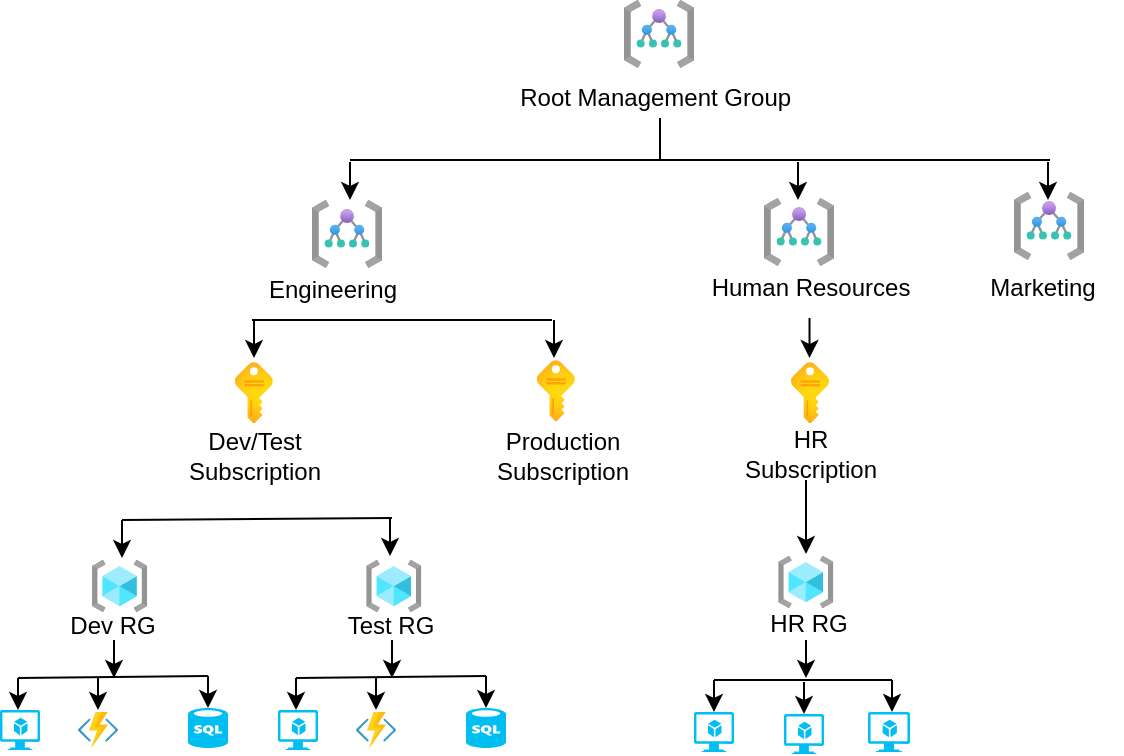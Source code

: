 <mxfile version="23.1.1" type="github">
  <diagram name="Page-1" id="YUg51YRyQOMzpjEEcBmc">
    <mxGraphModel dx="989" dy="514" grid="1" gridSize="10" guides="1" tooltips="1" connect="1" arrows="1" fold="1" page="1" pageScale="1" pageWidth="827" pageHeight="1169" math="0" shadow="0">
      <root>
        <mxCell id="0" />
        <mxCell id="1" parent="0" />
        <mxCell id="PDwYAwocvKIvMMs1OFHz-1" value="" style="image;aspect=fixed;html=1;points=[];align=center;fontSize=12;image=img/lib/azure2/general/Management_Groups.svg;" vertex="1" parent="1">
          <mxGeometry x="396" y="120" width="35.06" height="34" as="geometry" />
        </mxCell>
        <mxCell id="PDwYAwocvKIvMMs1OFHz-2" value="" style="endArrow=none;html=1;rounded=0;" edge="1" parent="1">
          <mxGeometry width="50" height="50" relative="1" as="geometry">
            <mxPoint x="414" y="200" as="sourcePoint" />
            <mxPoint x="414" y="179" as="targetPoint" />
          </mxGeometry>
        </mxCell>
        <mxCell id="PDwYAwocvKIvMMs1OFHz-3" value="" style="endArrow=none;html=1;rounded=0;" edge="1" parent="1">
          <mxGeometry width="50" height="50" relative="1" as="geometry">
            <mxPoint x="259" y="200" as="sourcePoint" />
            <mxPoint x="609" y="200" as="targetPoint" />
          </mxGeometry>
        </mxCell>
        <mxCell id="PDwYAwocvKIvMMs1OFHz-6" value="" style="image;aspect=fixed;html=1;points=[];align=center;fontSize=12;image=img/lib/azure2/general/Subscriptions.svg;" vertex="1" parent="1">
          <mxGeometry x="201.41" y="301" width="19" height="30.66" as="geometry" />
        </mxCell>
        <mxCell id="PDwYAwocvKIvMMs1OFHz-7" value="Root Management Group&amp;nbsp;" style="text;html=1;align=center;verticalAlign=middle;resizable=0;points=[];autosize=1;strokeColor=none;fillColor=none;" vertex="1" parent="1">
          <mxGeometry x="333" y="154" width="160" height="30" as="geometry" />
        </mxCell>
        <mxCell id="PDwYAwocvKIvMMs1OFHz-8" value="" style="image;aspect=fixed;html=1;points=[];align=center;fontSize=12;image=img/lib/azure2/general/Management_Groups.svg;" vertex="1" parent="1">
          <mxGeometry x="240" y="220" width="35.06" height="34" as="geometry" />
        </mxCell>
        <mxCell id="PDwYAwocvKIvMMs1OFHz-9" value="" style="image;aspect=fixed;html=1;points=[];align=center;fontSize=12;image=img/lib/azure2/general/Management_Groups.svg;" vertex="1" parent="1">
          <mxGeometry x="466" y="219" width="35.06" height="34" as="geometry" />
        </mxCell>
        <mxCell id="PDwYAwocvKIvMMs1OFHz-10" value="" style="image;aspect=fixed;html=1;points=[];align=center;fontSize=12;image=img/lib/azure2/general/Management_Groups.svg;" vertex="1" parent="1">
          <mxGeometry x="591" y="216" width="35.06" height="34" as="geometry" />
        </mxCell>
        <mxCell id="PDwYAwocvKIvMMs1OFHz-11" value="Engineering" style="text;html=1;align=center;verticalAlign=middle;resizable=0;points=[];autosize=1;strokeColor=none;fillColor=none;" vertex="1" parent="1">
          <mxGeometry x="205" y="250" width="90" height="30" as="geometry" />
        </mxCell>
        <mxCell id="PDwYAwocvKIvMMs1OFHz-12" value="Human Resources" style="text;html=1;align=center;verticalAlign=middle;resizable=0;points=[];autosize=1;strokeColor=none;fillColor=none;" vertex="1" parent="1">
          <mxGeometry x="429" y="249" width="120" height="30" as="geometry" />
        </mxCell>
        <mxCell id="PDwYAwocvKIvMMs1OFHz-13" value="Marketing" style="text;html=1;align=center;verticalAlign=middle;resizable=0;points=[];autosize=1;strokeColor=none;fillColor=none;" vertex="1" parent="1">
          <mxGeometry x="565" y="249" width="80" height="30" as="geometry" />
        </mxCell>
        <mxCell id="PDwYAwocvKIvMMs1OFHz-14" value="" style="endArrow=classic;html=1;rounded=0;" edge="1" parent="1">
          <mxGeometry width="50" height="50" relative="1" as="geometry">
            <mxPoint x="608" y="201" as="sourcePoint" />
            <mxPoint x="608" y="220" as="targetPoint" />
          </mxGeometry>
        </mxCell>
        <mxCell id="PDwYAwocvKIvMMs1OFHz-15" value="" style="endArrow=classic;html=1;rounded=0;" edge="1" parent="1">
          <mxGeometry width="50" height="50" relative="1" as="geometry">
            <mxPoint x="483" y="201" as="sourcePoint" />
            <mxPoint x="483" y="220" as="targetPoint" />
          </mxGeometry>
        </mxCell>
        <mxCell id="PDwYAwocvKIvMMs1OFHz-16" value="" style="endArrow=classic;html=1;rounded=0;" edge="1" parent="1">
          <mxGeometry width="50" height="50" relative="1" as="geometry">
            <mxPoint x="259" y="201" as="sourcePoint" />
            <mxPoint x="259" y="220" as="targetPoint" />
          </mxGeometry>
        </mxCell>
        <mxCell id="PDwYAwocvKIvMMs1OFHz-17" value="" style="image;aspect=fixed;html=1;points=[];align=center;fontSize=12;image=img/lib/azure2/general/Subscriptions.svg;" vertex="1" parent="1">
          <mxGeometry x="352.41" y="300" width="19" height="30.66" as="geometry" />
        </mxCell>
        <mxCell id="PDwYAwocvKIvMMs1OFHz-19" value="" style="endArrow=none;html=1;rounded=0;" edge="1" parent="1">
          <mxGeometry width="50" height="50" relative="1" as="geometry">
            <mxPoint x="210" y="280" as="sourcePoint" />
            <mxPoint x="360" y="280" as="targetPoint" />
          </mxGeometry>
        </mxCell>
        <mxCell id="PDwYAwocvKIvMMs1OFHz-20" value="" style="endArrow=classic;html=1;rounded=0;" edge="1" parent="1">
          <mxGeometry width="50" height="50" relative="1" as="geometry">
            <mxPoint x="211" y="280" as="sourcePoint" />
            <mxPoint x="211" y="299" as="targetPoint" />
          </mxGeometry>
        </mxCell>
        <mxCell id="PDwYAwocvKIvMMs1OFHz-21" value="" style="endArrow=classic;html=1;rounded=0;" edge="1" parent="1">
          <mxGeometry width="50" height="50" relative="1" as="geometry">
            <mxPoint x="361" y="280" as="sourcePoint" />
            <mxPoint x="361" y="299" as="targetPoint" />
          </mxGeometry>
        </mxCell>
        <mxCell id="PDwYAwocvKIvMMs1OFHz-22" value="Dev/Test&lt;br&gt;Subscription" style="text;html=1;align=center;verticalAlign=middle;resizable=0;points=[];autosize=1;strokeColor=none;fillColor=none;" vertex="1" parent="1">
          <mxGeometry x="165.7" y="328" width="90" height="40" as="geometry" />
        </mxCell>
        <mxCell id="PDwYAwocvKIvMMs1OFHz-23" value="Production&lt;br&gt;Subscription" style="text;html=1;align=center;verticalAlign=middle;resizable=0;points=[];autosize=1;strokeColor=none;fillColor=none;" vertex="1" parent="1">
          <mxGeometry x="319.7" y="328" width="90" height="40" as="geometry" />
        </mxCell>
        <mxCell id="PDwYAwocvKIvMMs1OFHz-24" value="" style="image;aspect=fixed;html=1;points=[];align=center;fontSize=12;image=img/lib/azure2/general/Resource_Groups.svg;" vertex="1" parent="1">
          <mxGeometry x="130" y="400" width="27.61" height="26" as="geometry" />
        </mxCell>
        <mxCell id="PDwYAwocvKIvMMs1OFHz-25" value="" style="endArrow=none;html=1;rounded=0;" edge="1" parent="1">
          <mxGeometry width="50" height="50" relative="1" as="geometry">
            <mxPoint x="145" y="380" as="sourcePoint" />
            <mxPoint x="280" y="379" as="targetPoint" />
          </mxGeometry>
        </mxCell>
        <mxCell id="PDwYAwocvKIvMMs1OFHz-26" value="" style="endArrow=classic;html=1;rounded=0;" edge="1" parent="1">
          <mxGeometry width="50" height="50" relative="1" as="geometry">
            <mxPoint x="145" y="380" as="sourcePoint" />
            <mxPoint x="145" y="399" as="targetPoint" />
          </mxGeometry>
        </mxCell>
        <mxCell id="PDwYAwocvKIvMMs1OFHz-27" value="" style="endArrow=classic;html=1;rounded=0;" edge="1" parent="1">
          <mxGeometry width="50" height="50" relative="1" as="geometry">
            <mxPoint x="279" y="379" as="sourcePoint" />
            <mxPoint x="279" y="398" as="targetPoint" />
          </mxGeometry>
        </mxCell>
        <mxCell id="PDwYAwocvKIvMMs1OFHz-28" value="" style="image;aspect=fixed;html=1;points=[];align=center;fontSize=12;image=img/lib/azure2/general/Resource_Groups.svg;" vertex="1" parent="1">
          <mxGeometry x="267.09" y="400" width="27.61" height="26" as="geometry" />
        </mxCell>
        <mxCell id="PDwYAwocvKIvMMs1OFHz-29" value="Dev RG" style="text;html=1;align=center;verticalAlign=middle;resizable=0;points=[];autosize=1;strokeColor=none;fillColor=none;" vertex="1" parent="1">
          <mxGeometry x="105" y="418" width="70" height="30" as="geometry" />
        </mxCell>
        <mxCell id="PDwYAwocvKIvMMs1OFHz-30" value="Test RG" style="text;html=1;align=center;verticalAlign=middle;resizable=0;points=[];autosize=1;strokeColor=none;fillColor=none;" vertex="1" parent="1">
          <mxGeometry x="244" y="418" width="70" height="30" as="geometry" />
        </mxCell>
        <mxCell id="PDwYAwocvKIvMMs1OFHz-31" value="" style="endArrow=none;html=1;rounded=0;" edge="1" parent="1">
          <mxGeometry width="50" height="50" relative="1" as="geometry">
            <mxPoint x="93" y="459" as="sourcePoint" />
            <mxPoint x="188" y="458" as="targetPoint" />
          </mxGeometry>
        </mxCell>
        <mxCell id="PDwYAwocvKIvMMs1OFHz-32" value="" style="endArrow=classic;html=1;rounded=0;" edge="1" parent="1">
          <mxGeometry width="50" height="50" relative="1" as="geometry">
            <mxPoint x="141" y="440" as="sourcePoint" />
            <mxPoint x="141" y="459" as="targetPoint" />
          </mxGeometry>
        </mxCell>
        <mxCell id="PDwYAwocvKIvMMs1OFHz-33" value="" style="verticalLabelPosition=bottom;html=1;verticalAlign=top;align=center;strokeColor=none;fillColor=#00BEF2;shape=mxgraph.azure.virtual_machine_feature;pointerEvents=1;" vertex="1" parent="1">
          <mxGeometry x="84" y="475" width="20" height="20" as="geometry" />
        </mxCell>
        <mxCell id="PDwYAwocvKIvMMs1OFHz-35" value="" style="endArrow=classic;html=1;rounded=0;entryX=0.15;entryY=0.15;entryDx=0;entryDy=0;entryPerimeter=0;" edge="1" parent="1">
          <mxGeometry width="50" height="50" relative="1" as="geometry">
            <mxPoint x="93" y="459" as="sourcePoint" />
            <mxPoint x="93" y="475" as="targetPoint" />
          </mxGeometry>
        </mxCell>
        <mxCell id="PDwYAwocvKIvMMs1OFHz-36" value="" style="image;sketch=0;aspect=fixed;html=1;points=[];align=center;fontSize=12;image=img/lib/mscae/Functions.svg;" vertex="1" parent="1">
          <mxGeometry x="123" y="476" width="20" height="18.4" as="geometry" />
        </mxCell>
        <mxCell id="PDwYAwocvKIvMMs1OFHz-37" value="" style="endArrow=classic;html=1;rounded=0;entryX=0.15;entryY=0.15;entryDx=0;entryDy=0;entryPerimeter=0;" edge="1" parent="1">
          <mxGeometry width="50" height="50" relative="1" as="geometry">
            <mxPoint x="133" y="459" as="sourcePoint" />
            <mxPoint x="133" y="475" as="targetPoint" />
          </mxGeometry>
        </mxCell>
        <mxCell id="PDwYAwocvKIvMMs1OFHz-40" value="" style="verticalLabelPosition=bottom;html=1;verticalAlign=top;align=center;strokeColor=none;fillColor=#00BEF2;shape=mxgraph.azure.sql_database;" vertex="1" parent="1">
          <mxGeometry x="178" y="474" width="20" height="20" as="geometry" />
        </mxCell>
        <mxCell id="PDwYAwocvKIvMMs1OFHz-41" value="" style="endArrow=classic;html=1;rounded=0;entryX=0.15;entryY=0.15;entryDx=0;entryDy=0;entryPerimeter=0;" edge="1" parent="1">
          <mxGeometry width="50" height="50" relative="1" as="geometry">
            <mxPoint x="188" y="458" as="sourcePoint" />
            <mxPoint x="188" y="474" as="targetPoint" />
          </mxGeometry>
        </mxCell>
        <mxCell id="PDwYAwocvKIvMMs1OFHz-42" value="" style="endArrow=none;html=1;rounded=0;" edge="1" parent="1">
          <mxGeometry width="50" height="50" relative="1" as="geometry">
            <mxPoint x="232" y="459" as="sourcePoint" />
            <mxPoint x="327" y="458" as="targetPoint" />
          </mxGeometry>
        </mxCell>
        <mxCell id="PDwYAwocvKIvMMs1OFHz-43" value="" style="endArrow=classic;html=1;rounded=0;" edge="1" parent="1">
          <mxGeometry width="50" height="50" relative="1" as="geometry">
            <mxPoint x="280" y="440" as="sourcePoint" />
            <mxPoint x="280" y="459" as="targetPoint" />
          </mxGeometry>
        </mxCell>
        <mxCell id="PDwYAwocvKIvMMs1OFHz-44" value="" style="verticalLabelPosition=bottom;html=1;verticalAlign=top;align=center;strokeColor=none;fillColor=#00BEF2;shape=mxgraph.azure.virtual_machine_feature;pointerEvents=1;" vertex="1" parent="1">
          <mxGeometry x="223" y="475" width="20" height="20" as="geometry" />
        </mxCell>
        <mxCell id="PDwYAwocvKIvMMs1OFHz-45" value="" style="endArrow=classic;html=1;rounded=0;entryX=0.15;entryY=0.15;entryDx=0;entryDy=0;entryPerimeter=0;" edge="1" parent="1">
          <mxGeometry width="50" height="50" relative="1" as="geometry">
            <mxPoint x="232" y="459" as="sourcePoint" />
            <mxPoint x="232" y="475" as="targetPoint" />
          </mxGeometry>
        </mxCell>
        <mxCell id="PDwYAwocvKIvMMs1OFHz-46" value="" style="image;sketch=0;aspect=fixed;html=1;points=[];align=center;fontSize=12;image=img/lib/mscae/Functions.svg;" vertex="1" parent="1">
          <mxGeometry x="262" y="476" width="20" height="18.4" as="geometry" />
        </mxCell>
        <mxCell id="PDwYAwocvKIvMMs1OFHz-47" value="" style="endArrow=classic;html=1;rounded=0;entryX=0.15;entryY=0.15;entryDx=0;entryDy=0;entryPerimeter=0;" edge="1" parent="1">
          <mxGeometry width="50" height="50" relative="1" as="geometry">
            <mxPoint x="272" y="459" as="sourcePoint" />
            <mxPoint x="272" y="475" as="targetPoint" />
          </mxGeometry>
        </mxCell>
        <mxCell id="PDwYAwocvKIvMMs1OFHz-48" value="" style="verticalLabelPosition=bottom;html=1;verticalAlign=top;align=center;strokeColor=none;fillColor=#00BEF2;shape=mxgraph.azure.sql_database;" vertex="1" parent="1">
          <mxGeometry x="317" y="474" width="20" height="20" as="geometry" />
        </mxCell>
        <mxCell id="PDwYAwocvKIvMMs1OFHz-49" value="" style="endArrow=classic;html=1;rounded=0;entryX=0.15;entryY=0.15;entryDx=0;entryDy=0;entryPerimeter=0;" edge="1" parent="1">
          <mxGeometry width="50" height="50" relative="1" as="geometry">
            <mxPoint x="327" y="458" as="sourcePoint" />
            <mxPoint x="327" y="474" as="targetPoint" />
          </mxGeometry>
        </mxCell>
        <mxCell id="PDwYAwocvKIvMMs1OFHz-50" value="" style="image;aspect=fixed;html=1;points=[];align=center;fontSize=12;image=img/lib/azure2/general/Subscriptions.svg;" vertex="1" parent="1">
          <mxGeometry x="479.5" y="301" width="19" height="30.66" as="geometry" />
        </mxCell>
        <mxCell id="PDwYAwocvKIvMMs1OFHz-51" value="" style="endArrow=classic;html=1;rounded=0;" edge="1" parent="1">
          <mxGeometry width="50" height="50" relative="1" as="geometry">
            <mxPoint x="488.76" y="279" as="sourcePoint" />
            <mxPoint x="488.76" y="299" as="targetPoint" />
          </mxGeometry>
        </mxCell>
        <mxCell id="PDwYAwocvKIvMMs1OFHz-53" value="HR&lt;br&gt;Subscription" style="text;html=1;align=center;verticalAlign=middle;resizable=0;points=[];autosize=1;strokeColor=none;fillColor=none;" vertex="1" parent="1">
          <mxGeometry x="443.7" y="327" width="90" height="40" as="geometry" />
        </mxCell>
        <mxCell id="PDwYAwocvKIvMMs1OFHz-55" value="" style="image;aspect=fixed;html=1;points=[];align=center;fontSize=12;image=img/lib/azure2/general/Resource_Groups.svg;" vertex="1" parent="1">
          <mxGeometry x="473.09" y="398" width="27.61" height="26" as="geometry" />
        </mxCell>
        <mxCell id="PDwYAwocvKIvMMs1OFHz-56" value="" style="endArrow=classic;html=1;rounded=0;" edge="1" parent="1">
          <mxGeometry width="50" height="50" relative="1" as="geometry">
            <mxPoint x="487" y="360" as="sourcePoint" />
            <mxPoint x="487" y="397" as="targetPoint" />
          </mxGeometry>
        </mxCell>
        <mxCell id="PDwYAwocvKIvMMs1OFHz-57" value="" style="endArrow=classic;html=1;rounded=0;" edge="1" parent="1">
          <mxGeometry width="50" height="50" relative="1" as="geometry">
            <mxPoint x="487" y="440" as="sourcePoint" />
            <mxPoint x="487" y="459" as="targetPoint" />
          </mxGeometry>
        </mxCell>
        <mxCell id="PDwYAwocvKIvMMs1OFHz-58" value="HR RG" style="text;html=1;align=center;verticalAlign=middle;resizable=0;points=[];autosize=1;strokeColor=none;fillColor=none;" vertex="1" parent="1">
          <mxGeometry x="458" y="417" width="60" height="30" as="geometry" />
        </mxCell>
        <mxCell id="PDwYAwocvKIvMMs1OFHz-59" value="" style="endArrow=none;html=1;rounded=0;" edge="1" parent="1">
          <mxGeometry width="50" height="50" relative="1" as="geometry">
            <mxPoint x="441" y="460" as="sourcePoint" />
            <mxPoint x="530" y="460" as="targetPoint" />
          </mxGeometry>
        </mxCell>
        <mxCell id="PDwYAwocvKIvMMs1OFHz-61" value="" style="endArrow=classic;html=1;rounded=0;entryX=0.15;entryY=0.15;entryDx=0;entryDy=0;entryPerimeter=0;" edge="1" parent="1">
          <mxGeometry width="50" height="50" relative="1" as="geometry">
            <mxPoint x="441" y="460" as="sourcePoint" />
            <mxPoint x="441" y="476" as="targetPoint" />
          </mxGeometry>
        </mxCell>
        <mxCell id="PDwYAwocvKIvMMs1OFHz-62" value="" style="verticalLabelPosition=bottom;html=1;verticalAlign=top;align=center;strokeColor=none;fillColor=#00BEF2;shape=mxgraph.azure.virtual_machine_feature;pointerEvents=1;" vertex="1" parent="1">
          <mxGeometry x="431" y="476" width="20" height="20" as="geometry" />
        </mxCell>
        <mxCell id="PDwYAwocvKIvMMs1OFHz-63" value="" style="verticalLabelPosition=bottom;html=1;verticalAlign=top;align=center;strokeColor=none;fillColor=#00BEF2;shape=mxgraph.azure.virtual_machine_feature;pointerEvents=1;" vertex="1" parent="1">
          <mxGeometry x="476" y="477" width="20" height="20" as="geometry" />
        </mxCell>
        <mxCell id="PDwYAwocvKIvMMs1OFHz-64" value="" style="verticalLabelPosition=bottom;html=1;verticalAlign=top;align=center;strokeColor=none;fillColor=#00BEF2;shape=mxgraph.azure.virtual_machine_feature;pointerEvents=1;" vertex="1" parent="1">
          <mxGeometry x="518" y="476" width="21" height="20" as="geometry" />
        </mxCell>
        <mxCell id="PDwYAwocvKIvMMs1OFHz-65" value="" style="endArrow=classic;html=1;rounded=0;entryX=0.15;entryY=0.15;entryDx=0;entryDy=0;entryPerimeter=0;" edge="1" parent="1">
          <mxGeometry width="50" height="50" relative="1" as="geometry">
            <mxPoint x="486" y="461" as="sourcePoint" />
            <mxPoint x="486" y="477" as="targetPoint" />
          </mxGeometry>
        </mxCell>
        <mxCell id="PDwYAwocvKIvMMs1OFHz-66" value="" style="endArrow=classic;html=1;rounded=0;entryX=0.15;entryY=0.15;entryDx=0;entryDy=0;entryPerimeter=0;" edge="1" parent="1">
          <mxGeometry width="50" height="50" relative="1" as="geometry">
            <mxPoint x="530" y="460" as="sourcePoint" />
            <mxPoint x="530" y="476" as="targetPoint" />
          </mxGeometry>
        </mxCell>
      </root>
    </mxGraphModel>
  </diagram>
</mxfile>
